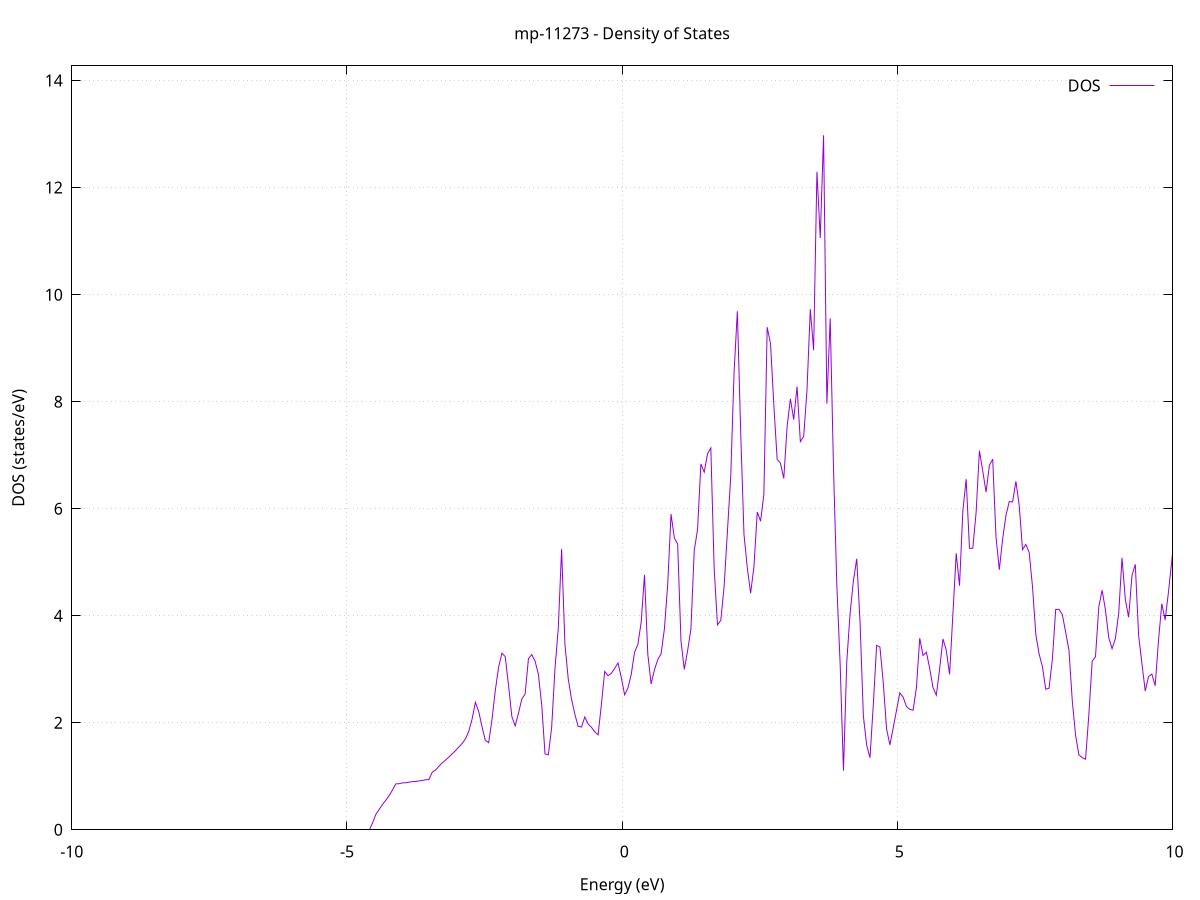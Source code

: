 set title 'mp-11273 - Density of States'
set xlabel 'Energy (eV)'
set ylabel 'DOS (states/eV)'
set grid
set xrange [-10:10]
set yrange [0:14.275]
set xzeroaxis lt -1
set terminal png size 800,600
set output 'mp-11273_dos_gnuplot.png'
plot '-' using 1:2 with lines title 'DOS'
-100.397700 0.000000
-100.337400 0.000000
-100.277200 0.000000
-100.216900 0.000000
-100.156700 0.000000
-100.096400 0.000000
-100.036200 0.000000
-99.975900 0.000000
-99.915700 0.000000
-99.855400 0.000000
-99.795200 0.000000
-99.734900 0.000000
-99.674600 0.000000
-99.614400 0.000000
-99.554100 0.000000
-99.493900 0.000000
-99.433600 0.000000
-99.373400 0.000000
-99.313100 0.000000
-99.252900 0.000000
-99.192600 0.000000
-99.132400 0.000000
-99.072100 0.000000
-99.011900 0.000000
-98.951600 0.000000
-98.891400 0.000000
-98.831100 0.000000
-98.770800 0.000000
-98.710600 0.000000
-98.650300 0.000000
-98.590100 0.000000
-98.529800 0.000000
-98.469600 0.000000
-98.409300 0.000000
-98.349100 0.000000
-98.288800 0.000000
-98.228600 0.000000
-98.168300 0.000000
-98.108100 0.000000
-98.047800 0.000000
-97.987600 0.000000
-97.927300 0.000000
-97.867000 0.000000
-97.806800 0.000000
-97.746500 0.000000
-97.686300 0.000000
-97.626000 0.000000
-97.565800 0.000000
-97.505500 0.000000
-97.445300 0.000000
-97.385000 0.000000
-97.324800 0.000000
-97.264500 0.000000
-97.204300 0.000000
-97.144000 0.000000
-97.083800 0.000000
-97.023500 0.000000
-96.963200 0.000000
-96.903000 0.000000
-96.842700 0.000000
-96.782500 0.000000
-96.722200 0.000000
-96.662000 0.000000
-96.601700 0.000000
-96.541500 0.000000
-96.481200 0.000000
-96.421000 0.000000
-96.360700 0.000000
-96.300500 0.000000
-96.240200 0.000000
-96.180000 0.000000
-96.119700 0.000000
-96.059400 0.000000
-95.999200 0.000000
-95.938900 0.000000
-95.878700 0.000000
-95.818400 0.000000
-95.758200 0.000000
-95.697900 0.000000
-95.637700 0.000000
-95.577400 0.000000
-95.517200 0.000000
-95.456900 0.000000
-95.396700 0.000000
-95.336400 0.000000
-95.276200 0.000000
-95.215900 0.000000
-95.155600 0.000000
-95.095400 0.000000
-95.035100 0.000000
-94.974900 0.000000
-94.914600 0.000000
-94.854400 0.000000
-94.794100 0.000000
-94.733900 0.000000
-94.673600 0.000000
-94.613400 0.000000
-94.553100 0.000000
-94.492900 0.000000
-94.432600 0.000000
-94.372300 0.000000
-94.312100 0.000000
-94.251800 0.000000
-94.191600 0.000000
-94.131300 0.000000
-94.071100 0.000000
-94.010800 0.000000
-93.950600 0.000000
-93.890300 0.000000
-93.830100 0.000000
-93.769800 0.000000
-93.709600 0.000000
-93.649300 0.000000
-93.589100 0.000000
-93.528800 0.000000
-93.468500 0.000000
-93.408300 0.000000
-93.348000 0.000000
-93.287800 0.000000
-93.227500 0.000000
-93.167300 0.000000
-93.107000 0.000000
-93.046800 0.000000
-92.986500 0.000000
-92.926300 0.000000
-92.866000 0.000000
-92.805800 0.000000
-92.745500 0.000000
-92.685300 0.000000
-92.625000 0.000000
-92.564700 0.000000
-92.504500 0.000000
-92.444200 0.000000
-92.384000 0.000000
-92.323700 0.000000
-92.263500 0.000000
-92.203200 0.000000
-92.143000 0.000000
-92.082700 0.000000
-92.022500 0.000000
-91.962200 0.000000
-91.902000 0.000000
-91.841700 0.000000
-91.781500 0.000000
-91.721200 0.000000
-91.660900 0.000000
-91.600700 0.000000
-91.540400 0.000000
-91.480200 0.000000
-91.419900 0.000000
-91.359700 0.000000
-91.299400 0.000000
-91.239200 0.000000
-91.178900 0.000000
-91.118700 0.000000
-91.058400 0.000000
-90.998200 0.000000
-90.937900 0.000000
-90.877700 0.000000
-90.817400 0.000000
-90.757100 0.000000
-90.696900 0.000000
-90.636600 0.000000
-90.576400 0.000000
-90.516100 0.000000
-90.455900 0.000000
-90.395600 0.000000
-90.335400 0.000000
-90.275100 0.000000
-90.214900 0.000000
-90.154600 0.000000
-90.094400 0.000000
-90.034100 0.000000
-89.973900 0.000000
-89.913600 0.000000
-89.853300 0.000000
-89.793100 0.000000
-89.732800 0.000000
-89.672600 0.000000
-89.612300 0.000000
-89.552100 0.000000
-89.491800 0.000000
-89.431600 0.000000
-89.371300 0.000000
-89.311100 0.000000
-89.250800 0.000000
-89.190600 0.000000
-89.130300 0.000000
-89.070100 0.000000
-89.009800 0.000000
-88.949500 0.000000
-88.889300 0.000000
-88.829000 0.000000
-88.768800 0.000000
-88.708500 0.000000
-88.648300 0.000000
-88.588000 0.000000
-88.527800 0.000000
-88.467500 0.000000
-88.407300 0.000000
-88.347000 0.000000
-88.286800 0.000000
-88.226500 0.000000
-88.166300 0.000000
-88.106000 0.000000
-88.045700 0.000000
-87.985500 0.000000
-87.925200 0.000000
-87.865000 0.000000
-87.804700 0.000000
-87.744500 0.000000
-87.684200 0.000000
-87.624000 0.000000
-87.563700 0.000000
-87.503500 0.000000
-87.443200 0.000000
-87.383000 0.000000
-87.322700 0.000000
-87.262500 0.000000
-87.202200 0.000000
-87.141900 0.000000
-87.081700 0.000000
-87.021400 0.000000
-86.961200 0.000000
-86.900900 0.000000
-86.840700 0.000000
-86.780400 0.000000
-86.720200 0.000000
-86.659900 0.000000
-86.599700 0.000000
-86.539400 0.000000
-86.479200 0.000000
-86.418900 0.000000
-86.358700 0.000000
-86.298400 0.000000
-86.238100 0.000000
-86.177900 0.000000
-86.117600 0.000000
-86.057400 0.000000
-85.997100 0.000000
-85.936900 0.000000
-85.876600 0.000000
-85.816400 0.000000
-85.756100 0.000000
-85.695900 0.000000
-85.635600 0.000000
-85.575400 0.000000
-85.515100 0.000000
-85.454900 0.000000
-85.394600 0.000000
-85.334300 0.000000
-85.274100 0.000000
-85.213800 0.000000
-85.153600 0.000000
-85.093300 0.000000
-85.033100 0.000000
-84.972800 0.000000
-84.912600 0.000000
-84.852300 0.000000
-84.792100 0.000000
-84.731800 0.000000
-84.671600 0.000000
-84.611300 0.000000
-84.551100 0.000000
-84.490800 0.000000
-84.430500 0.000000
-84.370300 0.000000
-84.310000 0.000000
-84.249800 0.000000
-84.189500 0.000000
-84.129300 0.000000
-84.069000 0.000000
-84.008800 0.000000
-83.948500 0.000000
-83.888300 0.000000
-83.828000 0.000000
-83.767800 0.000000
-83.707500 0.000000
-83.647200 0.000000
-83.587000 0.000000
-83.526700 0.000000
-83.466500 0.000000
-83.406200 0.000000
-83.346000 0.000000
-83.285700 0.000000
-83.225500 0.000000
-83.165200 0.000000
-83.105000 0.000000
-83.044700 0.000000
-82.984500 0.000000
-82.924200 0.000000
-82.864000 0.000000
-82.803700 0.000000
-82.743400 0.000000
-82.683200 0.000000
-82.622900 0.000000
-82.562700 0.000000
-82.502400 0.000000
-82.442200 0.000000
-82.381900 0.000000
-82.321700 0.000000
-82.261400 0.000000
-82.201200 0.000000
-82.140900 0.000000
-82.080700 0.000000
-82.020400 0.000000
-81.960200 0.000000
-81.899900 0.000000
-81.839600 0.000000
-81.779400 0.000000
-81.719100 0.000000
-81.658900 0.000000
-81.598600 0.000000
-81.538400 0.000000
-81.478100 0.000000
-81.417900 0.000000
-81.357600 0.000000
-81.297400 0.000000
-81.237100 0.000000
-81.176900 0.000000
-81.116600 0.000000
-81.056400 0.000000
-80.996100 0.000000
-80.935800 0.000000
-80.875600 0.000000
-80.815300 0.000000
-80.755100 0.000000
-80.694800 0.000000
-80.634600 0.000000
-80.574300 0.000000
-80.514100 0.000000
-80.453800 0.000000
-80.393600 0.000000
-80.333300 0.000000
-80.273100 0.000000
-80.212800 0.000000
-80.152600 0.000000
-80.092300 0.000000
-80.032000 0.000000
-79.971800 0.000000
-79.911500 0.000000
-79.851300 0.000000
-79.791000 0.000000
-79.730800 0.000000
-79.670500 0.000000
-79.610300 0.000000
-79.550000 0.000000
-79.489800 0.000000
-79.429500 0.000000
-79.369300 0.000000
-79.309000 0.000000
-79.248800 0.000000
-79.188500 0.000000
-79.128200 0.000000
-79.068000 0.000000
-79.007700 0.000000
-78.947500 0.000000
-78.887200 0.000000
-78.827000 0.000000
-78.766700 0.000000
-78.706500 0.000000
-78.646200 0.000000
-78.586000 0.000000
-78.525700 0.000000
-78.465500 0.000000
-78.405200 0.000000
-78.345000 0.000000
-78.284700 0.000000
-78.224400 0.000000
-78.164200 0.000000
-78.103900 0.000000
-78.043700 0.000000
-77.983400 0.000000
-77.923200 0.000000
-77.862900 0.000000
-77.802700 0.000000
-77.742400 0.000000
-77.682200 0.000000
-77.621900 0.000000
-77.561700 0.000000
-77.501400 0.000000
-77.441200 0.000000
-77.380900 0.000000
-77.320600 0.000000
-77.260400 0.000000
-77.200100 0.000000
-77.139900 0.000000
-77.079600 0.000000
-77.019400 0.000000
-76.959100 0.000000
-76.898900 0.000000
-76.838600 0.000000
-76.778400 0.000000
-76.718100 0.000000
-76.657900 0.000000
-76.597600 0.000000
-76.537400 0.000000
-76.477100 0.000000
-76.416800 0.000000
-76.356600 0.000000
-76.296300 0.000000
-76.236100 0.000000
-76.175800 0.000000
-76.115600 0.000000
-76.055300 0.000000
-75.995100 0.000000
-75.934800 0.000000
-75.874600 0.000000
-75.814300 0.000000
-75.754100 0.000000
-75.693800 0.000000
-75.633600 0.000000
-75.573300 0.000000
-75.513000 0.000000
-75.452800 0.000000
-75.392500 0.000000
-75.332300 0.000000
-75.272000 0.000000
-75.211800 0.000000
-75.151500 0.000000
-75.091300 0.000000
-75.031000 0.000000
-74.970800 0.000000
-74.910500 0.000000
-74.850300 0.000000
-74.790000 0.000000
-74.729800 0.000000
-74.669500 0.000000
-74.609200 0.000000
-74.549000 0.000000
-74.488700 0.000000
-74.428500 0.000000
-74.368200 0.000000
-74.308000 0.000000
-74.247700 0.000000
-74.187500 0.000000
-74.127200 0.000000
-74.067000 0.000000
-74.006700 0.000000
-73.946500 0.000000
-73.886200 0.000000
-73.825900 0.000000
-73.765700 0.000000
-73.705400 0.000000
-73.645200 0.000000
-73.584900 0.000000
-73.524700 0.000000
-73.464400 0.000000
-73.404200 0.000000
-73.343900 0.000000
-73.283700 0.000000
-73.223400 0.000000
-73.163200 0.000000
-73.102900 0.000000
-73.042700 0.000000
-72.982400 0.000000
-72.922100 0.000000
-72.861900 0.000000
-72.801600 0.000000
-72.741400 0.000000
-72.681100 0.000000
-72.620900 0.000000
-72.560600 0.000000
-72.500400 0.000000
-72.440100 0.000000
-72.379900 0.000000
-72.319600 0.000000
-72.259400 0.000000
-72.199100 0.000000
-72.138900 0.000000
-72.078600 0.000000
-72.018300 0.000000
-71.958100 0.000000
-71.897800 0.000000
-71.837600 0.000000
-71.777300 0.000000
-71.717100 0.000000
-71.656800 0.000000
-71.596600 0.000000
-71.536300 0.000000
-71.476100 0.000000
-71.415800 0.000000
-71.355600 0.000000
-71.295300 0.000000
-71.235100 0.000000
-71.174800 0.000000
-71.114500 0.000000
-71.054300 0.000000
-70.994000 0.000000
-70.933800 0.000000
-70.873500 0.000000
-70.813300 0.000000
-70.753000 0.000000
-70.692800 0.000000
-70.632500 0.000000
-70.572300 0.000000
-70.512000 0.000000
-70.451800 0.000000
-70.391500 0.000000
-70.331300 0.000000
-70.271000 0.000000
-70.210700 0.000000
-70.150500 0.000000
-70.090200 0.000000
-70.030000 0.000000
-69.969700 0.000000
-69.909500 0.000000
-69.849200 0.000000
-69.789000 0.000000
-69.728700 0.000000
-69.668500 0.000000
-69.608200 0.000000
-69.548000 0.000000
-69.487700 0.000000
-69.427500 0.000000
-69.367200 0.000000
-69.306900 0.000000
-69.246700 0.000000
-69.186400 0.000000
-69.126200 0.000000
-69.065900 0.000000
-69.005700 0.000000
-68.945400 0.000000
-68.885200 0.000000
-68.824900 0.000000
-68.764700 0.000000
-68.704400 0.000000
-68.644200 0.000000
-68.583900 0.000000
-68.523700 0.000000
-68.463400 0.000000
-68.403100 0.000000
-68.342900 0.000000
-68.282600 0.000000
-68.222400 0.000000
-68.162100 0.000000
-68.101900 0.000000
-68.041600 0.000000
-67.981400 0.000000
-67.921100 0.000000
-67.860900 0.000000
-67.800600 0.000000
-67.740400 0.000000
-67.680100 0.000000
-67.619900 0.000000
-67.559600 0.000000
-67.499300 0.000000
-67.439100 0.000000
-67.378800 0.000000
-67.318600 0.000000
-67.258300 0.000000
-67.198100 0.000000
-67.137800 0.000000
-67.077600 0.000000
-67.017300 0.000000
-66.957100 0.000000
-66.896800 0.000000
-66.836600 0.000000
-66.776300 0.000000
-66.716100 0.000000
-66.655800 0.000000
-66.595500 0.000000
-66.535300 0.000000
-66.475000 0.000000
-66.414800 0.000000
-66.354500 0.000000
-66.294300 0.000000
-66.234000 0.000000
-66.173800 0.000000
-66.113500 0.000000
-66.053300 0.000000
-65.993000 0.000000
-65.932800 0.000000
-65.872500 0.000000
-65.812300 0.000000
-65.752000 0.000000
-65.691700 0.000000
-65.631500 0.000000
-65.571200 0.000000
-65.511000 0.000000
-65.450700 0.000000
-65.390500 0.000000
-65.330200 0.000000
-65.270000 0.000000
-65.209700 0.000000
-65.149500 0.000000
-65.089200 0.000000
-65.029000 0.000000
-64.968700 0.000000
-64.908500 0.000000
-64.848200 0.000000
-64.787900 0.000000
-64.727700 0.000000
-64.667400 0.000000
-64.607200 0.000000
-64.546900 0.000000
-64.486700 0.000000
-64.426400 0.000000
-64.366200 0.000000
-64.305900 0.000000
-64.245700 0.000000
-64.185400 0.000000
-64.125200 0.000000
-64.064900 0.000000
-64.004600 0.000000
-63.944400 0.000000
-63.884100 0.000000
-63.823900 0.000000
-63.763600 0.000000
-63.703400 0.000000
-63.643100 0.000000
-63.582900 0.000000
-63.522600 0.000000
-63.462400 0.000000
-63.402100 0.000000
-63.341900 0.000000
-63.281600 0.000000
-63.221400 0.000000
-63.161100 0.000000
-63.100800 0.000000
-63.040600 0.000000
-62.980300 0.000000
-62.920100 0.000000
-62.859800 0.000000
-62.799600 0.000000
-62.739300 0.000000
-62.679100 0.000000
-62.618800 0.000000
-62.558600 0.000000
-62.498300 0.000000
-62.438100 0.000000
-62.377800 0.000000
-62.317600 0.000000
-62.257300 0.000000
-62.197000 0.000000
-62.136800 0.000000
-62.076500 0.000000
-62.016300 0.000000
-61.956000 0.000000
-61.895800 0.000000
-61.835500 0.000000
-61.775300 0.000000
-61.715000 0.000000
-61.654800 0.000000
-61.594500 0.000000
-61.534300 0.000000
-61.474000 0.000000
-61.413800 0.000000
-61.353500 0.000000
-61.293200 0.000000
-61.233000 0.000000
-61.172700 0.000000
-61.112500 0.000000
-61.052200 0.000000
-60.992000 0.000000
-60.931700 0.000000
-60.871500 0.000000
-60.811200 0.000000
-60.751000 0.000000
-60.690700 0.000000
-60.630500 0.000000
-60.570200 0.000000
-60.510000 0.000000
-60.449700 0.000000
-60.389400 0.000000
-60.329200 0.000000
-60.268900 0.000000
-60.208700 0.000000
-60.148400 0.000000
-60.088200 0.000000
-60.027900 0.000000
-59.967700 0.000000
-59.907400 0.000000
-59.847200 0.000000
-59.786900 0.000000
-59.726700 0.000000
-59.666400 0.000000
-59.606200 0.000000
-59.545900 0.000000
-59.485600 0.000000
-59.425400 0.000000
-59.365100 0.000000
-59.304900 0.000000
-59.244600 0.000000
-59.184400 0.000000
-59.124100 0.000000
-59.063900 0.000000
-59.003600 0.000000
-58.943400 0.000000
-58.883100 0.000000
-58.822900 0.000000
-58.762600 0.000000
-58.702400 0.000000
-58.642100 0.000000
-58.581800 0.000000
-58.521600 0.000000
-58.461300 0.000000
-58.401100 0.000000
-58.340800 0.000000
-58.280600 0.000000
-58.220300 0.000000
-58.160100 0.000000
-58.099800 0.000000
-58.039600 0.000000
-57.979300 0.000000
-57.919100 0.000000
-57.858800 0.000000
-57.798600 0.000000
-57.738300 0.000000
-57.678000 0.000000
-57.617800 0.000000
-57.557500 0.000000
-57.497300 0.000000
-57.437000 0.000000
-57.376800 0.000000
-57.316500 0.000000
-57.256300 0.000000
-57.196000 0.000000
-57.135800 0.000000
-57.075500 0.000000
-57.015300 0.000000
-56.955000 0.000000
-56.894800 0.000000
-56.834500 0.000000
-56.774200 0.000000
-56.714000 0.000000
-56.653700 0.000000
-56.593500 0.000000
-56.533200 0.000000
-56.473000 0.000000
-56.412700 0.000000
-56.352500 0.000000
-56.292200 0.000000
-56.232000 0.000000
-56.171700 0.000000
-56.111500 0.000000
-56.051200 0.000000
-55.991000 0.000000
-55.930700 0.000000
-55.870400 0.000000
-55.810200 0.000000
-55.749900 0.000000
-55.689700 0.000000
-55.629400 0.000000
-55.569200 0.000000
-55.508900 0.000000
-55.448700 0.000000
-55.388400 0.000000
-55.328200 0.000000
-55.267900 0.000000
-55.207700 0.000000
-55.147400 0.000000
-55.087200 0.000000
-55.026900 0.000000
-54.966600 0.000000
-54.906400 0.000000
-54.846100 0.000000
-54.785900 0.000000
-54.725600 0.000000
-54.665400 0.000000
-54.605100 0.000000
-54.544900 0.000000
-54.484600 0.000000
-54.424400 0.000000
-54.364100 0.000000
-54.303900 0.000000
-54.243600 0.000000
-54.183300 0.000000
-54.123100 0.000000
-54.062800 0.000000
-54.002600 0.000000
-53.942300 0.000000
-53.882100 0.000000
-53.821800 0.000000
-53.761600 0.000000
-53.701300 0.000000
-53.641100 0.000000
-53.580800 0.000000
-53.520600 0.000000
-53.460300 0.000000
-53.400100 0.000000
-53.339800 0.000000
-53.279500 0.000000
-53.219300 0.000000
-53.159000 0.000000
-53.098800 0.000000
-53.038500 0.000000
-52.978300 0.000000
-52.918000 0.000000
-52.857800 0.000000
-52.797500 0.000000
-52.737300 0.000000
-52.677000 0.000000
-52.616800 0.000000
-52.556500 0.000000
-52.496300 0.000000
-52.436000 0.000000
-52.375700 0.000000
-52.315500 0.000000
-52.255200 0.000000
-52.195000 0.000000
-52.134700 0.000000
-52.074500 0.000000
-52.014200 0.000000
-51.954000 0.000000
-51.893700 0.000000
-51.833500 0.000000
-51.773200 0.000000
-51.713000 0.000000
-51.652700 0.000000
-51.592500 0.000000
-51.532200 0.000000
-51.471900 0.000000
-51.411700 0.000000
-51.351400 0.000000
-51.291200 0.000000
-51.230900 0.000000
-51.170700 0.000000
-51.110400 0.000000
-51.050200 0.000000
-50.989900 0.000000
-50.929700 0.000000
-50.869400 0.000000
-50.809200 0.000000
-50.748900 0.000000
-50.688700 0.000000
-50.628400 0.000000
-50.568100 0.000000
-50.507900 0.000000
-50.447600 0.000000
-50.387400 0.000000
-50.327100 0.000000
-50.266900 0.000000
-50.206600 0.000000
-50.146400 0.000000
-50.086100 0.000000
-50.025900 0.000000
-49.965600 0.000000
-49.905400 0.000000
-49.845100 0.000000
-49.784900 0.000000
-49.724600 0.000000
-49.664300 0.000000
-49.604100 0.000000
-49.543800 0.000000
-49.483600 0.000000
-49.423300 0.000000
-49.363100 0.000000
-49.302800 0.000000
-49.242600 0.000000
-49.182300 0.000000
-49.122100 0.000000
-49.061800 0.000000
-49.001600 0.000000
-48.941300 0.000000
-48.881100 0.000000
-48.820800 0.000000
-48.760500 0.000000
-48.700300 0.000000
-48.640000 0.000000
-48.579800 0.000000
-48.519500 0.000000
-48.459300 0.000000
-48.399000 0.000000
-48.338800 0.000000
-48.278500 0.000000
-48.218300 0.000000
-48.158000 0.000000
-48.097800 0.000000
-48.037500 0.000000
-47.977300 0.000000
-47.917000 0.000000
-47.856700 0.000000
-47.796500 0.000000
-47.736200 0.000000
-47.676000 0.000000
-47.615700 0.000000
-47.555500 0.000000
-47.495200 0.000000
-47.435000 0.000000
-47.374700 0.000000
-47.314500 0.000000
-47.254200 0.000000
-47.194000 0.000000
-47.133700 0.000000
-47.073500 0.000000
-47.013200 0.000000
-46.952900 0.000000
-46.892700 0.000000
-46.832400 0.000000
-46.772200 0.000000
-46.711900 0.000000
-46.651700 0.000000
-46.591400 0.000000
-46.531200 0.000000
-46.470900 0.000000
-46.410700 0.000000
-46.350400 0.000000
-46.290200 0.000000
-46.229900 0.000000
-46.169700 0.000000
-46.109400 0.000000
-46.049100 0.000000
-45.988900 0.000000
-45.928600 0.000000
-45.868400 0.000000
-45.808100 0.000000
-45.747900 0.000000
-45.687600 0.000000
-45.627400 0.000000
-45.567100 0.000000
-45.506900 0.000000
-45.446600 0.000000
-45.386400 0.000000
-45.326100 0.000000
-45.265900 0.000000
-45.205600 0.000000
-45.145300 0.000000
-45.085100 0.000000
-45.024800 0.000000
-44.964600 0.000000
-44.904300 0.000000
-44.844100 0.000000
-44.783800 0.000000
-44.723600 0.000000
-44.663300 0.000000
-44.603100 0.000000
-44.542800 0.000000
-44.482600 0.000000
-44.422300 0.000000
-44.362000 0.000000
-44.301800 0.000000
-44.241500 0.000000
-44.181300 0.000000
-44.121000 0.000000
-44.060800 0.000000
-44.000500 0.000000
-43.940300 0.000000
-43.880000 0.000000
-43.819800 0.000000
-43.759500 0.000000
-43.699300 0.000000
-43.639000 0.000000
-43.578800 0.000000
-43.518500 0.000000
-43.458200 0.000000
-43.398000 0.000000
-43.337700 0.000000
-43.277500 0.000000
-43.217200 0.000000
-43.157000 0.000000
-43.096700 0.000000
-43.036500 0.000000
-42.976200 0.000000
-42.916000 0.000000
-42.855700 0.000000
-42.795500 0.000000
-42.735200 0.000000
-42.675000 0.000000
-42.614700 0.000000
-42.554400 0.000000
-42.494200 0.000000
-42.433900 0.000000
-42.373700 0.000000
-42.313400 0.000000
-42.253200 0.000000
-42.192900 0.000000
-42.132700 0.000000
-42.072400 0.000000
-42.012200 0.000000
-41.951900 0.000000
-41.891700 0.000000
-41.831400 0.000000
-41.771200 0.000000
-41.710900 0.000000
-41.650600 0.000000
-41.590400 0.000000
-41.530100 0.000000
-41.469900 0.000000
-41.409600 0.000000
-41.349400 0.000000
-41.289100 0.000000
-41.228900 0.000000
-41.168600 0.000000
-41.108400 0.000000
-41.048100 0.000000
-40.987900 0.000000
-40.927600 0.000000
-40.867400 0.000000
-40.807100 0.000000
-40.746800 0.000000
-40.686600 0.000000
-40.626300 0.000000
-40.566100 0.000000
-40.505800 0.000000
-40.445600 0.000000
-40.385300 0.000000
-40.325100 0.000000
-40.264800 0.000000
-40.204600 0.000000
-40.144300 0.000000
-40.084100 0.000000
-40.023800 0.000000
-39.963600 0.000000
-39.903300 0.000000
-39.843000 0.000000
-39.782800 0.000000
-39.722500 0.000000
-39.662300 0.000000
-39.602000 0.000000
-39.541800 0.000000
-39.481500 0.000000
-39.421300 0.000000
-39.361000 0.000000
-39.300800 0.000000
-39.240500 0.000000
-39.180300 0.000000
-39.120000 0.000000
-39.059800 0.000000
-38.999500 0.000000
-38.939200 0.000000
-38.879000 0.000000
-38.818700 0.000000
-38.758500 0.000000
-38.698200 0.000000
-38.638000 0.000000
-38.577700 0.000000
-38.517500 0.000000
-38.457200 0.000000
-38.397000 0.000000
-38.336700 0.000000
-38.276500 0.000000
-38.216200 0.000000
-38.156000 0.000000
-38.095700 0.000000
-38.035400 0.000000
-37.975200 0.000000
-37.914900 0.000000
-37.854700 0.000000
-37.794400 0.000000
-37.734200 0.000000
-37.673900 0.000000
-37.613700 0.000000
-37.553400 0.000000
-37.493200 0.000000
-37.432900 0.000000
-37.372700 0.000000
-37.312400 0.000000
-37.252200 0.000000
-37.191900 0.000000
-37.131600 0.000000
-37.071400 0.000000
-37.011100 0.000000
-36.950900 0.000000
-36.890600 0.000000
-36.830400 0.000000
-36.770100 0.000000
-36.709900 0.000000
-36.649600 0.000000
-36.589400 0.000000
-36.529100 0.000000
-36.468900 0.000000
-36.408600 0.000000
-36.348400 0.000000
-36.288100 0.000000
-36.227800 0.000000
-36.167600 0.000000
-36.107300 0.000000
-36.047100 0.000000
-35.986800 0.000000
-35.926600 0.000000
-35.866300 0.000000
-35.806100 0.000000
-35.745800 0.000000
-35.685600 0.000000
-35.625300 0.000000
-35.565100 0.000000
-35.504800 0.000000
-35.444600 0.000000
-35.384300 0.000000
-35.324000 0.000000
-35.263800 0.000000
-35.203500 0.000000
-35.143300 0.000000
-35.083000 0.000000
-35.022800 0.000000
-34.962500 0.000000
-34.902300 0.000000
-34.842000 0.000000
-34.781800 0.000000
-34.721500 0.000000
-34.661300 0.000000
-34.601000 0.000000
-34.540700 0.000000
-34.480500 0.000000
-34.420200 0.000000
-34.360000 0.000000
-34.299700 0.000000
-34.239500 0.000000
-34.179200 0.000000
-34.119000 0.000000
-34.058700 0.000000
-33.998500 0.000000
-33.938200 0.000000
-33.878000 0.000000
-33.817700 0.000000
-33.757500 0.000000
-33.697200 0.000000
-33.636900 0.000000
-33.576700 0.000000
-33.516400 0.000000
-33.456200 0.000000
-33.395900 0.000000
-33.335700 0.000000
-33.275400 0.000000
-33.215200 0.000000
-33.154900 0.000000
-33.094700 0.000000
-33.034400 0.000000
-32.974200 0.000000
-32.913900 0.000000
-32.853700 0.000000
-32.793400 0.000000
-32.733100 0.000000
-32.672900 0.000000
-32.612600 0.000000
-32.552400 0.000000
-32.492100 0.000000
-32.431900 0.000000
-32.371600 0.000000
-32.311400 0.000000
-32.251100 0.000000
-32.190900 0.000000
-32.130600 0.000000
-32.070400 0.000000
-32.010100 0.000000
-31.949900 0.000000
-31.889600 0.000000
-31.829300 0.000000
-31.769100 0.000000
-31.708800 0.000000
-31.648600 0.000000
-31.588300 0.000000
-31.528100 0.000000
-31.467800 0.000000
-31.407600 0.000000
-31.347300 0.000000
-31.287100 0.000000
-31.226800 0.000000
-31.166600 0.000000
-31.106300 0.000000
-31.046100 0.000000
-30.985800 0.000000
-30.925500 0.000000
-30.865300 0.000000
-30.805000 0.000000
-30.744800 0.000000
-30.684500 0.000000
-30.624300 0.000000
-30.564000 0.000000
-30.503800 0.000000
-30.443500 0.000000
-30.383300 0.000000
-30.323000 0.000000
-30.262800 0.000000
-30.202500 0.000000
-30.142300 0.000000
-30.082000 0.000000
-30.021700 0.000000
-29.961500 0.000000
-29.901200 0.000000
-29.841000 0.000000
-29.780700 0.000000
-29.720500 0.000000
-29.660200 0.000000
-29.600000 0.000000
-29.539700 0.000000
-29.479500 0.000000
-29.419200 0.000000
-29.359000 0.000000
-29.298700 0.000000
-29.238500 0.000000
-29.178200 0.000000
-29.117900 0.000000
-29.057700 0.000000
-28.997400 0.000000
-28.937200 0.000000
-28.876900 0.000000
-28.816700 0.000000
-28.756400 0.000000
-28.696200 0.000000
-28.635900 0.000000
-28.575700 0.000000
-28.515400 0.000000
-28.455200 0.000000
-28.394900 0.000000
-28.334700 0.000000
-28.274400 0.000000
-28.214100 0.000000
-28.153900 0.000000
-28.093600 0.000000
-28.033400 0.000000
-27.973100 0.000000
-27.912900 0.000000
-27.852600 0.000000
-27.792400 0.000000
-27.732100 0.000000
-27.671900 0.000000
-27.611600 0.000000
-27.551400 0.000000
-27.491100 0.000000
-27.430900 0.000000
-27.370600 0.000000
-27.310300 0.000000
-27.250100 0.000000
-27.189800 0.000000
-27.129600 0.000000
-27.069300 0.000000
-27.009100 0.000000
-26.948800 0.000000
-26.888600 0.000000
-26.828300 0.000000
-26.768100 0.000000
-26.707800 0.000000
-26.647600 0.000000
-26.587300 0.000000
-26.527100 0.000000
-26.466800 70.144000
-26.406500 0.000000
-26.346300 22.377600
-26.286000 32.568200
-26.225800 15.666700
-26.165500 10.538800
-26.105300 15.303000
-26.045000 9.222400
-25.984800 0.000000
-25.924500 9.829100
-25.864300 19.034200
-25.804000 0.000000
-25.743800 38.976700
-25.683500 0.000000
-25.623300 0.000000
-25.563000 0.000000
-25.502700 0.000000
-25.442500 0.000000
-25.382200 0.000000
-25.322000 0.000000
-25.261700 0.000000
-25.201500 0.000000
-25.141200 0.000000
-25.081000 0.000000
-25.020700 0.000000
-24.960500 0.000000
-24.900200 0.000000
-24.840000 0.000000
-24.779700 0.000000
-24.719400 0.000000
-24.659200 0.000000
-24.598900 0.000000
-24.538700 0.000000
-24.478400 0.000000
-24.418200 0.000000
-24.357900 0.000000
-24.297700 0.000000
-24.237400 0.000000
-24.177200 0.000000
-24.116900 0.000000
-24.056700 0.000000
-23.996400 0.000000
-23.936200 0.000000
-23.875900 0.000000
-23.815600 0.000000
-23.755400 0.000000
-23.695100 0.000000
-23.634900 0.000000
-23.574600 0.000000
-23.514400 0.000000
-23.454100 0.000000
-23.393900 0.000000
-23.333600 0.000000
-23.273400 0.000000
-23.213100 0.000000
-23.152900 0.000000
-23.092600 0.000000
-23.032400 0.000000
-22.972100 0.000000
-22.911800 0.000000
-22.851600 0.000000
-22.791300 0.000000
-22.731100 0.000000
-22.670800 0.000000
-22.610600 0.000000
-22.550300 0.000000
-22.490100 0.000000
-22.429800 0.000000
-22.369600 0.000000
-22.309300 0.000000
-22.249100 0.000000
-22.188800 0.000000
-22.128600 0.000000
-22.068300 0.000000
-22.008000 0.000000
-21.947800 0.000000
-21.887500 0.000000
-21.827300 0.000000
-21.767000 0.000000
-21.706800 0.000000
-21.646500 0.000000
-21.586300 0.000000
-21.526000 0.000000
-21.465800 0.000000
-21.405500 0.000000
-21.345300 0.000000
-21.285000 0.000000
-21.224800 0.000000
-21.164500 0.000000
-21.104200 0.000000
-21.044000 0.000000
-20.983700 0.000000
-20.923500 0.000000
-20.863200 0.000000
-20.803000 0.000000
-20.742700 0.000000
-20.682500 0.000000
-20.622200 0.000000
-20.562000 0.000000
-20.501700 0.000000
-20.441500 0.000000
-20.381200 0.000000
-20.321000 0.000000
-20.260700 0.000000
-20.200400 0.000000
-20.140200 0.000000
-20.079900 0.000000
-20.019700 0.000000
-19.959400 0.000000
-19.899200 0.000000
-19.838900 0.000000
-19.778700 0.000000
-19.718400 0.000000
-19.658200 0.000000
-19.597900 0.000000
-19.537700 0.000000
-19.477400 0.000000
-19.417200 0.000000
-19.356900 0.000000
-19.296600 0.000000
-19.236400 0.000000
-19.176100 0.000000
-19.115900 0.000000
-19.055600 0.000000
-18.995400 0.000000
-18.935100 0.000000
-18.874900 0.000000
-18.814600 0.000000
-18.754400 0.000000
-18.694100 0.000000
-18.633900 0.000000
-18.573600 0.000000
-18.513400 0.000000
-18.453100 0.000000
-18.392800 0.000000
-18.332600 0.000000
-18.272300 0.000000
-18.212100 0.000000
-18.151800 0.000000
-18.091600 0.000000
-18.031300 0.000000
-17.971100 0.000000
-17.910800 0.000000
-17.850600 0.000000
-17.790300 0.000000
-17.730100 0.000000
-17.669800 0.000000
-17.609600 0.000000
-17.549300 0.000000
-17.489000 0.000000
-17.428800 0.000000
-17.368500 0.000000
-17.308300 0.000000
-17.248000 0.000000
-17.187800 0.000000
-17.127500 0.000000
-17.067300 0.000000
-17.007000 0.000000
-16.946800 0.000000
-16.886500 0.000000
-16.826300 0.000000
-16.766000 0.000000
-16.705800 0.000000
-16.645500 0.000000
-16.585200 0.000000
-16.525000 0.000000
-16.464700 0.000000
-16.404500 0.000000
-16.344200 0.000000
-16.284000 0.000000
-16.223700 0.000000
-16.163500 0.000000
-16.103200 0.000000
-16.043000 0.000000
-15.982700 0.000000
-15.922500 0.000000
-15.862200 0.000000
-15.802000 0.000000
-15.741700 0.000000
-15.681400 0.000000
-15.621200 0.000000
-15.560900 0.000000
-15.500700 0.000000
-15.440400 0.000000
-15.380200 0.000000
-15.319900 0.000000
-15.259700 0.000000
-15.199400 0.000000
-15.139200 0.000000
-15.078900 0.000000
-15.018700 0.000000
-14.958400 0.000000
-14.898100 0.000000
-14.837900 0.000000
-14.777600 0.000000
-14.717400 0.000000
-14.657100 0.000000
-14.596900 0.000000
-14.536600 0.000000
-14.476400 0.000000
-14.416100 0.000000
-14.355900 0.000000
-14.295600 0.000000
-14.235400 0.000000
-14.175100 0.000000
-14.114900 0.000000
-14.054600 0.000000
-13.994300 0.000000
-13.934100 0.000000
-13.873800 0.000000
-13.813600 0.000000
-13.753300 0.000000
-13.693100 0.000000
-13.632800 0.000000
-13.572600 0.000000
-13.512300 0.000000
-13.452100 0.000000
-13.391800 0.000000
-13.331600 0.000000
-13.271300 0.000000
-13.211100 0.000000
-13.150800 0.000000
-13.090500 0.000000
-13.030300 0.000000
-12.970000 0.000000
-12.909800 0.000000
-12.849500 0.000000
-12.789300 0.000000
-12.729000 0.000000
-12.668800 0.000000
-12.608500 0.000000
-12.548300 0.000000
-12.488000 0.000000
-12.427800 0.000000
-12.367500 0.000000
-12.307300 0.000000
-12.247000 0.000000
-12.186700 0.000000
-12.126500 0.000000
-12.066200 0.000000
-12.006000 0.000000
-11.945700 0.000000
-11.885500 0.000000
-11.825200 0.000000
-11.765000 0.000000
-11.704700 0.000000
-11.644500 0.000000
-11.584200 0.000000
-11.524000 0.000000
-11.463700 0.000000
-11.403500 0.000000
-11.343200 0.000000
-11.282900 0.000000
-11.222700 0.000000
-11.162400 0.000000
-11.102200 0.000000
-11.041900 0.000000
-10.981700 0.000000
-10.921400 0.000000
-10.861200 0.000000
-10.800900 0.000000
-10.740700 0.000000
-10.680400 0.000000
-10.620200 0.000000
-10.559900 0.000000
-10.499700 0.000000
-10.439400 0.000000
-10.379100 0.000000
-10.318900 0.000000
-10.258600 0.000000
-10.198400 0.000000
-10.138100 0.000000
-10.077900 0.000000
-10.017600 0.000000
-9.957400 0.000000
-9.897100 0.000000
-9.836900 0.000000
-9.776600 0.000000
-9.716400 0.000000
-9.656100 0.000000
-9.595900 0.000000
-9.535600 0.000000
-9.475300 0.000000
-9.415100 0.000000
-9.354800 0.000000
-9.294600 0.000000
-9.234300 0.000000
-9.174100 0.000000
-9.113800 0.000000
-9.053600 0.000000
-8.993300 0.000000
-8.933100 0.000000
-8.872800 0.000000
-8.812600 0.000000
-8.752300 0.000000
-8.692100 0.000000
-8.631800 0.000000
-8.571500 0.000000
-8.511300 0.000000
-8.451000 0.000000
-8.390800 0.000000
-8.330500 0.000000
-8.270300 0.000000
-8.210000 0.000000
-8.149800 0.000000
-8.089500 0.000000
-8.029300 0.000000
-7.969000 0.000000
-7.908800 0.000000
-7.848500 0.000000
-7.788300 0.000000
-7.728000 0.000000
-7.667700 0.000000
-7.607500 0.000000
-7.547200 0.000000
-7.487000 0.000000
-7.426700 0.000000
-7.366500 0.000000
-7.306200 0.000000
-7.246000 0.000000
-7.185700 0.000000
-7.125500 0.000000
-7.065200 0.000000
-7.005000 0.000000
-6.944700 0.000000
-6.884500 0.000000
-6.824200 0.000000
-6.763900 0.000000
-6.703700 0.000000
-6.643400 0.000000
-6.583200 0.000000
-6.522900 0.000000
-6.462700 0.000000
-6.402400 0.000000
-6.342200 0.000000
-6.281900 0.000000
-6.221700 0.000000
-6.161400 0.000000
-6.101200 0.000000
-6.040900 0.000000
-5.980700 0.000000
-5.920400 0.000000
-5.860100 0.000000
-5.799900 0.000000
-5.739600 0.000000
-5.679400 0.000000
-5.619100 0.000000
-5.558900 0.000000
-5.498600 0.000000
-5.438400 0.000000
-5.378100 0.000000
-5.317900 0.000000
-5.257600 0.000000
-5.197400 0.000000
-5.137100 0.000000
-5.076800 0.000000
-5.016600 0.000000
-4.956300 0.000000
-4.896100 0.000000
-4.835800 0.000000
-4.775600 0.000000
-4.715300 0.000000
-4.655100 0.000000
-4.594800 0.000000
-4.534600 0.129800
-4.474300 0.288900
-4.414100 0.380800
-4.353800 0.475000
-4.293600 0.552900
-4.233300 0.639200
-4.173000 0.743200
-4.112800 0.857500
-4.052500 0.860700
-3.992300 0.876600
-3.932000 0.878600
-3.871800 0.889300
-3.811500 0.900000
-3.751300 0.902000
-3.691000 0.912500
-3.630800 0.922800
-3.570500 0.934200
-3.510300 0.939300
-3.450000 1.077200
-3.389800 1.115200
-3.329500 1.187900
-3.269200 1.249100
-3.209000 1.301700
-3.148700 1.358300
-3.088500 1.417400
-3.028200 1.479000
-2.968000 1.545300
-2.907700 1.613800
-2.847500 1.696500
-2.787200 1.839100
-2.727000 2.065800
-2.666700 2.383500
-2.606500 2.210800
-2.546200 1.923700
-2.486000 1.672100
-2.425700 1.627400
-2.365400 2.058100
-2.305200 2.599800
-2.244900 3.039400
-2.184700 3.300100
-2.124400 3.235200
-2.064200 2.695100
-2.003900 2.115500
-1.943700 1.940300
-1.883400 2.180300
-1.823200 2.441200
-1.762900 2.538400
-1.702700 3.195500
-1.642400 3.274100
-1.582200 3.151900
-1.521900 2.903500
-1.461600 2.336500
-1.401400 1.417100
-1.341100 1.400400
-1.280900 1.910600
-1.220600 3.009500
-1.160400 3.765100
-1.100100 5.247600
-1.039900 3.467400
-0.979600 2.821300
-0.919400 2.437700
-0.859100 2.157500
-0.798900 1.932300
-0.738600 1.919900
-0.678400 2.107800
-0.618100 1.977700
-0.557800 1.914500
-0.497600 1.830600
-0.437300 1.773600
-0.377100 2.342900
-0.316800 2.959200
-0.256600 2.879000
-0.196300 2.923800
-0.136100 3.017600
-0.075800 3.116600
-0.015600 2.844900
0.044700 2.522400
0.104900 2.646900
0.165200 2.906300
0.225400 3.316800
0.285700 3.464700
0.346000 3.880000
0.406200 4.763700
0.466500 3.277900
0.526700 2.725500
0.587000 2.989100
0.647200 3.180300
0.707500 3.289200
0.767700 3.753000
0.828000 4.583400
0.888200 5.899000
0.948500 5.452700
1.008700 5.338200
1.069000 3.529000
1.129200 2.997500
1.189500 3.345200
1.249800 3.750500
1.310000 5.216600
1.370300 5.613800
1.430500 6.836700
1.490800 6.681900
1.551000 7.024500
1.611300 7.136700
1.671500 4.895300
1.731800 3.828800
1.792000 3.912400
1.852300 4.535700
1.912500 5.563800
1.972800 6.594200
2.033000 8.531500
2.093300 9.688800
2.153600 7.440400
2.213800 5.521100
2.274100 4.895800
2.334300 4.420900
2.394600 4.913900
2.454800 5.936800
2.515100 5.766600
2.575300 6.270600
2.635600 9.391400
2.695800 9.086100
2.756100 7.942300
2.816300 6.923700
2.876600 6.851000
2.936800 6.565100
2.997100 7.531100
3.057400 8.052900
3.117600 7.664500
3.177900 8.282100
3.238100 7.252600
3.298400 7.350400
3.358600 8.213300
3.418900 9.727800
3.479100 8.963900
3.539400 12.297100
3.599600 11.059700
3.659900 12.977600
3.720100 7.962900
3.780400 9.558300
3.840600 6.744300
3.900900 4.571000
3.961200 3.095000
4.021400 1.104500
4.081700 3.143300
4.141900 4.047100
4.202200 4.651700
4.262400 5.064300
4.322700 3.878700
4.382900 2.129100
4.443200 1.583200
4.503400 1.345500
4.563700 2.341400
4.623900 3.444800
4.684200 3.413000
4.744500 2.750400
4.804700 1.885600
4.865000 1.584800
4.925200 1.903500
4.985500 2.232700
5.045700 2.559200
5.106000 2.476800
5.166200 2.302400
5.226500 2.250700
5.286700 2.234900
5.347000 2.652500
5.407200 3.580200
5.467500 3.258100
5.527700 3.319000
5.588000 3.016700
5.648300 2.656800
5.708500 2.515000
5.768800 3.005900
5.829000 3.565800
5.889300 3.357700
5.949500 2.902600
6.009800 4.028700
6.070000 5.167800
6.130300 4.561000
6.190500 5.961200
6.250800 6.552100
6.311000 5.260300
6.371300 5.260800
6.431500 5.927700
6.491800 7.084700
6.552100 6.705300
6.612300 6.307900
6.672600 6.810200
6.732800 6.927800
6.793100 5.474100
6.853300 4.858900
6.913600 5.434400
6.973800 5.872800
7.034100 6.133600
7.094300 6.124600
7.154600 6.512400
7.214800 6.062000
7.275100 5.236300
7.335300 5.332300
7.395600 5.183800
7.455900 4.548600
7.516100 3.650700
7.576400 3.284300
7.636600 3.047300
7.696900 2.625100
7.757100 2.646100
7.817400 3.187200
7.877600 4.117200
7.937900 4.119700
7.998100 4.022400
8.058400 3.691500
8.118600 3.352800
8.178900 2.412200
8.239100 1.763800
8.299400 1.401100
8.359700 1.347300
8.419900 1.318200
8.480200 2.149400
8.540400 3.149900
8.600700 3.231900
8.660900 4.163200
8.721200 4.477700
8.781400 4.111700
8.841700 3.589800
8.901900 3.384400
8.962200 3.575600
9.022400 4.040600
9.082700 5.082600
9.142900 4.303300
9.203200 3.972800
9.263500 4.749700
9.323700 4.961000
9.384000 3.638100
9.444200 3.108500
9.504500 2.593100
9.564700 2.863700
9.625000 2.909400
9.685200 2.691900
9.745500 3.535800
9.805700 4.225500
9.866000 3.919000
9.926200 4.435200
9.986500 5.023600
10.046700 5.645200
10.107000 6.513200
10.167300 4.339000
10.227500 3.437900
10.287800 3.086500
10.348000 2.493700
10.408300 3.525300
10.468500 4.888100
10.528800 4.838400
10.589000 4.707000
10.649300 5.194500
10.709500 4.720600
10.769800 4.862300
10.830000 5.439600
10.890300 4.572800
10.950500 4.690800
11.010800 4.140400
11.071100 4.498800
11.131300 6.761200
11.191600 4.837100
11.251800 4.141700
11.312100 4.947300
11.372300 4.808200
11.432600 4.784700
11.492800 4.797200
11.553100 7.455600
11.613300 6.410500
11.673600 7.063000
11.733800 7.411600
11.794100 7.774100
11.854300 8.401000
11.914600 6.308100
11.974900 4.944500
12.035100 5.792600
12.095400 5.637700
12.155600 3.334200
12.215900 3.337300
12.276100 5.761000
12.336400 5.889500
12.396600 5.866400
12.456900 4.607000
12.517100 3.949200
12.577400 3.582500
12.637600 4.402600
12.697900 5.162600
12.758100 5.052200
12.818400 6.138400
12.878700 5.812100
12.938900 5.920400
12.999200 4.848300
13.059400 6.914000
13.119700 7.603300
13.179900 5.946500
13.240200 4.915700
13.300400 4.821400
13.360700 4.208100
13.420900 4.440000
13.481200 5.117300
13.541400 6.136000
13.601700 5.974100
13.661900 5.765900
13.722200 5.057700
13.782500 3.791500
13.842700 3.228500
13.903000 2.981000
13.963200 2.417300
14.023500 1.577500
14.083700 1.026300
14.144000 0.716500
14.204200 0.513500
14.264500 0.313100
14.324700 0.131800
14.385000 0.039300
14.445200 0.021300
14.505500 0.009700
14.565800 0.002600
14.626000 0.000000
14.686300 0.000000
14.746500 0.000000
14.806800 0.000000
14.867000 0.000000
14.927300 0.000000
14.987500 0.000000
15.047800 0.000000
15.108000 0.000000
15.168300 0.000000
15.228500 0.000000
15.288800 0.000000
15.349000 0.000000
15.409300 0.000000
15.469600 0.000000
15.529800 0.000000
15.590100 0.000000
15.650300 0.000000
15.710600 0.000000
15.770800 0.000000
15.831100 0.000000
15.891300 0.000000
15.951600 0.000000
16.011800 0.000000
16.072100 0.000000
16.132300 0.000000
16.192600 0.000000
16.252800 0.000000
16.313100 0.000000
16.373400 0.000000
16.433600 0.000000
16.493900 0.000000
16.554100 0.000000
16.614400 0.000000
16.674600 0.000000
16.734900 0.000000
16.795100 0.000000
16.855400 0.000000
16.915600 0.000000
16.975900 0.000000
17.036100 0.000000
17.096400 0.000000
17.156600 0.000000
17.216900 0.000000
17.277200 0.000000
17.337400 0.000000
17.397700 0.000000
17.457900 0.000000
17.518200 0.000000
17.578400 0.000000
17.638700 0.000000
17.698900 0.000000
17.759200 0.000000
17.819400 0.000000
17.879700 0.000000
17.939900 0.000000
18.000200 0.000000
18.060400 0.000000
18.120700 0.000000
18.181000 0.000000
18.241200 0.000000
18.301500 0.000000
18.361700 0.000000
18.422000 0.000000
18.482200 0.000000
18.542500 0.000000
18.602700 0.000000
18.663000 0.000000
18.723200 0.000000
18.783500 0.000000
18.843700 0.000000
18.904000 0.000000
18.964200 0.000000
19.024500 0.000000
19.084800 0.000000
19.145000 0.000000
19.205300 0.000000
19.265500 0.000000
19.325800 0.000000
19.386000 0.000000
19.446300 0.000000
19.506500 0.000000
19.566800 0.000000
19.627000 0.000000
19.687300 0.000000
19.747500 0.000000
19.807800 0.000000
19.868000 0.000000
19.928300 0.000000
19.988600 0.000000
20.048800 0.000000
20.109100 0.000000
e
